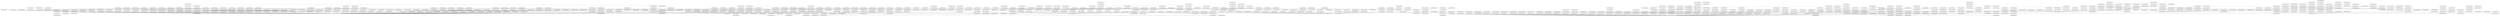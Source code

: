 graph DOROGOV_GRAPH_KRUSKAL_INVERSE_LARGE{
DOROGOV_GRAPH_NODE_255 -- DOROGOV_GRAPH_NODE_0 [weight=19];
DOROGOV_GRAPH_NODE_220 -- DOROGOV_GRAPH_NODE_0 [weight=18];
DOROGOV_GRAPH_NODE_339 -- DOROGOV_GRAPH_NODE_1 [weight=18];
DOROGOV_GRAPH_NODE_443 -- DOROGOV_GRAPH_NODE_26 [weight=18];
DOROGOV_GRAPH_NODE_454 -- DOROGOV_GRAPH_NODE_97 [weight=18];
DOROGOV_GRAPH_NODE_627 -- DOROGOV_GRAPH_NODE_0 [weight=18];
DOROGOV_GRAPH_NODE_394 -- DOROGOV_GRAPH_NODE_96 [weight=17];
DOROGOV_GRAPH_NODE_429 -- DOROGOV_GRAPH_NODE_46 [weight=17];
DOROGOV_GRAPH_NODE_483 -- DOROGOV_GRAPH_NODE_249 [weight=17];
DOROGOV_GRAPH_NODE_573 -- DOROGOV_GRAPH_NODE_110 [weight=17];
DOROGOV_GRAPH_NODE_613 -- DOROGOV_GRAPH_NODE_451 [weight=17];
DOROGOV_GRAPH_NODE_627 -- DOROGOV_GRAPH_NODE_526 [weight=17];
DOROGOV_GRAPH_NODE_645 -- DOROGOV_GRAPH_NODE_32 [weight=17];
DOROGOV_GRAPH_NODE_689 -- DOROGOV_GRAPH_NODE_151 [weight=17];
DOROGOV_GRAPH_NODE_774 -- DOROGOV_GRAPH_NODE_32 [weight=17];
DOROGOV_GRAPH_NODE_799 -- DOROGOV_GRAPH_NODE_107 [weight=17];
DOROGOV_GRAPH_NODE_834 -- DOROGOV_GRAPH_NODE_1 [weight=17];
DOROGOV_GRAPH_NODE_877 -- DOROGOV_GRAPH_NODE_42 [weight=17];
DOROGOV_GRAPH_NODE_77 -- DOROGOV_GRAPH_NODE_0 [weight=16];
DOROGOV_GRAPH_NODE_260 -- DOROGOV_GRAPH_NODE_86 [weight=16];
DOROGOV_GRAPH_NODE_306 -- DOROGOV_GRAPH_NODE_57 [weight=16];
DOROGOV_GRAPH_NODE_364 -- DOROGOV_GRAPH_NODE_42 [weight=16];
DOROGOV_GRAPH_NODE_368 -- DOROGOV_GRAPH_NODE_3 [weight=16];
DOROGOV_GRAPH_NODE_379 -- DOROGOV_GRAPH_NODE_114 [weight=16];
DOROGOV_GRAPH_NODE_396 -- DOROGOV_GRAPH_NODE_152 [weight=16];
DOROGOV_GRAPH_NODE_404 -- DOROGOV_GRAPH_NODE_7 [weight=16];
DOROGOV_GRAPH_NODE_420 -- DOROGOV_GRAPH_NODE_101 [weight=16];
DOROGOV_GRAPH_NODE_704 -- DOROGOV_GRAPH_NODE_209 [weight=16];
DOROGOV_GRAPH_NODE_718 -- DOROGOV_GRAPH_NODE_38 [weight=16];
DOROGOV_GRAPH_NODE_793 -- DOROGOV_GRAPH_NODE_49 [weight=16];
DOROGOV_GRAPH_NODE_805 -- DOROGOV_GRAPH_NODE_7 [weight=16];
DOROGOV_GRAPH_NODE_808 -- DOROGOV_GRAPH_NODE_3 [weight=16];
DOROGOV_GRAPH_NODE_861 -- DOROGOV_GRAPH_NODE_421 [weight=16];
DOROGOV_GRAPH_NODE_876 -- DOROGOV_GRAPH_NODE_198 [weight=16];
DOROGOV_GRAPH_NODE_121 -- DOROGOV_GRAPH_NODE_0 [weight=15];
DOROGOV_GRAPH_NODE_201 -- DOROGOV_GRAPH_NODE_16 [weight=15];
DOROGOV_GRAPH_NODE_208 -- DOROGOV_GRAPH_NODE_90 [weight=15];
DOROGOV_GRAPH_NODE_307 -- DOROGOV_GRAPH_NODE_61 [weight=15];
DOROGOV_GRAPH_NODE_313 -- DOROGOV_GRAPH_NODE_178 [weight=15];
DOROGOV_GRAPH_NODE_350 -- DOROGOV_GRAPH_NODE_0 [weight=15];
DOROGOV_GRAPH_NODE_372 -- DOROGOV_GRAPH_NODE_3 [weight=15];
DOROGOV_GRAPH_NODE_463 -- DOROGOV_GRAPH_NODE_314 [weight=15];
DOROGOV_GRAPH_NODE_533 -- DOROGOV_GRAPH_NODE_519 [weight=15];
DOROGOV_GRAPH_NODE_533 -- DOROGOV_GRAPH_NODE_17 [weight=15];
DOROGOV_GRAPH_NODE_537 -- DOROGOV_GRAPH_NODE_26 [weight=15];
DOROGOV_GRAPH_NODE_554 -- DOROGOV_GRAPH_NODE_0 [weight=15];
DOROGOV_GRAPH_NODE_600 -- DOROGOV_GRAPH_NODE_479 [weight=15];
DOROGOV_GRAPH_NODE_740 -- DOROGOV_GRAPH_NODE_506 [weight=15];
DOROGOV_GRAPH_NODE_881 -- DOROGOV_GRAPH_NODE_100 [weight=15];
DOROGOV_GRAPH_NODE_886 -- DOROGOV_GRAPH_NODE_0 [weight=15];
DOROGOV_GRAPH_NODE_85 -- DOROGOV_GRAPH_NODE_0 [weight=14];
DOROGOV_GRAPH_NODE_149 -- DOROGOV_GRAPH_NODE_8 [weight=14];
DOROGOV_GRAPH_NODE_225 -- DOROGOV_GRAPH_NODE_47 [weight=14];
DOROGOV_GRAPH_NODE_241 -- DOROGOV_GRAPH_NODE_0 [weight=14];
DOROGOV_GRAPH_NODE_381 -- DOROGOV_GRAPH_NODE_246 [weight=14];
DOROGOV_GRAPH_NODE_425 -- DOROGOV_GRAPH_NODE_197 [weight=14];
DOROGOV_GRAPH_NODE_445 -- DOROGOV_GRAPH_NODE_20 [weight=14];
DOROGOV_GRAPH_NODE_450 -- DOROGOV_GRAPH_NODE_143 [weight=14];
DOROGOV_GRAPH_NODE_458 -- DOROGOV_GRAPH_NODE_326 [weight=14];
DOROGOV_GRAPH_NODE_565 -- DOROGOV_GRAPH_NODE_151 [weight=14];
DOROGOV_GRAPH_NODE_647 -- DOROGOV_GRAPH_NODE_229 [weight=14];
DOROGOV_GRAPH_NODE_673 -- DOROGOV_GRAPH_NODE_1 [weight=14];
DOROGOV_GRAPH_NODE_696 -- DOROGOV_GRAPH_NODE_43 [weight=14];
DOROGOV_GRAPH_NODE_707 -- DOROGOV_GRAPH_NODE_173 [weight=14];
DOROGOV_GRAPH_NODE_721 -- DOROGOV_GRAPH_NODE_84 [weight=14];
DOROGOV_GRAPH_NODE_743 -- DOROGOV_GRAPH_NODE_1 [weight=14];
DOROGOV_GRAPH_NODE_748 -- DOROGOV_GRAPH_NODE_403 [weight=14];
DOROGOV_GRAPH_NODE_883 -- DOROGOV_GRAPH_NODE_3 [weight=14];
DOROGOV_GRAPH_NODE_84 -- DOROGOV_GRAPH_NODE_0 [weight=13];
DOROGOV_GRAPH_NODE_119 -- DOROGOV_GRAPH_NODE_35 [weight=13];
DOROGOV_GRAPH_NODE_157 -- DOROGOV_GRAPH_NODE_47 [weight=13];
DOROGOV_GRAPH_NODE_253 -- DOROGOV_GRAPH_NODE_137 [weight=13];
DOROGOV_GRAPH_NODE_290 -- DOROGOV_GRAPH_NODE_221 [weight=13];
DOROGOV_GRAPH_NODE_392 -- DOROGOV_GRAPH_NODE_184 [weight=13];
DOROGOV_GRAPH_NODE_442 -- DOROGOV_GRAPH_NODE_435 [weight=13];
DOROGOV_GRAPH_NODE_444 -- DOROGOV_GRAPH_NODE_1 [weight=13];
DOROGOV_GRAPH_NODE_466 -- DOROGOV_GRAPH_NODE_84 [weight=13];
DOROGOV_GRAPH_NODE_479 -- DOROGOV_GRAPH_NODE_30 [weight=13];
DOROGOV_GRAPH_NODE_481 -- DOROGOV_GRAPH_NODE_210 [weight=13];
DOROGOV_GRAPH_NODE_503 -- DOROGOV_GRAPH_NODE_466 [weight=13];
DOROGOV_GRAPH_NODE_520 -- DOROGOV_GRAPH_NODE_88 [weight=13];
DOROGOV_GRAPH_NODE_535 -- DOROGOV_GRAPH_NODE_385 [weight=13];
DOROGOV_GRAPH_NODE_608 -- DOROGOV_GRAPH_NODE_52 [weight=13];
DOROGOV_GRAPH_NODE_609 -- DOROGOV_GRAPH_NODE_242 [weight=13];
DOROGOV_GRAPH_NODE_643 -- DOROGOV_GRAPH_NODE_509 [weight=13];
DOROGOV_GRAPH_NODE_654 -- DOROGOV_GRAPH_NODE_30 [weight=13];
DOROGOV_GRAPH_NODE_657 -- DOROGOV_GRAPH_NODE_569 [weight=13];
DOROGOV_GRAPH_NODE_678 -- DOROGOV_GRAPH_NODE_506 [weight=13];
DOROGOV_GRAPH_NODE_738 -- DOROGOV_GRAPH_NODE_25 [weight=13];
DOROGOV_GRAPH_NODE_785 -- DOROGOV_GRAPH_NODE_375 [weight=13];
DOROGOV_GRAPH_NODE_817 -- DOROGOV_GRAPH_NODE_501 [weight=13];
DOROGOV_GRAPH_NODE_823 -- DOROGOV_GRAPH_NODE_41 [weight=13];
DOROGOV_GRAPH_NODE_826 -- DOROGOV_GRAPH_NODE_809 [weight=13];
DOROGOV_GRAPH_NODE_849 -- DOROGOV_GRAPH_NODE_41 [weight=13];
DOROGOV_GRAPH_NODE_12 -- DOROGOV_GRAPH_NODE_0 [weight=12];
DOROGOV_GRAPH_NODE_115 -- DOROGOV_GRAPH_NODE_0 [weight=12];
DOROGOV_GRAPH_NODE_186 -- DOROGOV_GRAPH_NODE_31 [weight=12];
DOROGOV_GRAPH_NODE_302 -- DOROGOV_GRAPH_NODE_141 [weight=12];
DOROGOV_GRAPH_NODE_353 -- DOROGOV_GRAPH_NODE_201 [weight=12];
DOROGOV_GRAPH_NODE_355 -- DOROGOV_GRAPH_NODE_61 [weight=12];
DOROGOV_GRAPH_NODE_385 -- DOROGOV_GRAPH_NODE_156 [weight=12];
DOROGOV_GRAPH_NODE_390 -- DOROGOV_GRAPH_NODE_67 [weight=12];
DOROGOV_GRAPH_NODE_405 -- DOROGOV_GRAPH_NODE_83 [weight=12];
DOROGOV_GRAPH_NODE_406 -- DOROGOV_GRAPH_NODE_5 [weight=12];
DOROGOV_GRAPH_NODE_411 -- DOROGOV_GRAPH_NODE_25 [weight=12];
DOROGOV_GRAPH_NODE_412 -- DOROGOV_GRAPH_NODE_150 [weight=12];
DOROGOV_GRAPH_NODE_417 -- DOROGOV_GRAPH_NODE_82 [weight=12];
DOROGOV_GRAPH_NODE_418 -- DOROGOV_GRAPH_NODE_271 [weight=12];
DOROGOV_GRAPH_NODE_480 -- DOROGOV_GRAPH_NODE_353 [weight=12];
DOROGOV_GRAPH_NODE_489 -- DOROGOV_GRAPH_NODE_3 [weight=12];
DOROGOV_GRAPH_NODE_502 -- DOROGOV_GRAPH_NODE_61 [weight=12];
DOROGOV_GRAPH_NODE_515 -- DOROGOV_GRAPH_NODE_203 [weight=12];
DOROGOV_GRAPH_NODE_589 -- DOROGOV_GRAPH_NODE_271 [weight=12];
DOROGOV_GRAPH_NODE_612 -- DOROGOV_GRAPH_NODE_94 [weight=12];
DOROGOV_GRAPH_NODE_639 -- DOROGOV_GRAPH_NODE_362 [weight=12];
DOROGOV_GRAPH_NODE_658 -- DOROGOV_GRAPH_NODE_318 [weight=12];
DOROGOV_GRAPH_NODE_666 -- DOROGOV_GRAPH_NODE_0 [weight=12];
DOROGOV_GRAPH_NODE_683 -- DOROGOV_GRAPH_NODE_2 [weight=12];
DOROGOV_GRAPH_NODE_753 -- DOROGOV_GRAPH_NODE_183 [weight=12];
DOROGOV_GRAPH_NODE_771 -- DOROGOV_GRAPH_NODE_29 [weight=12];
DOROGOV_GRAPH_NODE_788 -- DOROGOV_GRAPH_NODE_21 [weight=12];
DOROGOV_GRAPH_NODE_804 -- DOROGOV_GRAPH_NODE_323 [weight=12];
DOROGOV_GRAPH_NODE_858 -- DOROGOV_GRAPH_NODE_4 [weight=12];
DOROGOV_GRAPH_NODE_865 -- DOROGOV_GRAPH_NODE_415 [weight=12];
DOROGOV_GRAPH_NODE_868 -- DOROGOV_GRAPH_NODE_73 [weight=12];
DOROGOV_GRAPH_NODE_884 -- DOROGOV_GRAPH_NODE_24 [weight=12];
DOROGOV_GRAPH_NODE_237 -- DOROGOV_GRAPH_NODE_1 [weight=11];
DOROGOV_GRAPH_NODE_247 -- DOROGOV_GRAPH_NODE_0 [weight=11];
DOROGOV_GRAPH_NODE_256 -- DOROGOV_GRAPH_NODE_238 [weight=11];
DOROGOV_GRAPH_NODE_262 -- DOROGOV_GRAPH_NODE_1 [weight=11];
DOROGOV_GRAPH_NODE_274 -- DOROGOV_GRAPH_NODE_13 [weight=11];
DOROGOV_GRAPH_NODE_295 -- DOROGOV_GRAPH_NODE_21 [weight=11];
DOROGOV_GRAPH_NODE_296 -- DOROGOV_GRAPH_NODE_70 [weight=11];
DOROGOV_GRAPH_NODE_321 -- DOROGOV_GRAPH_NODE_38 [weight=11];
DOROGOV_GRAPH_NODE_367 -- DOROGOV_GRAPH_NODE_85 [weight=11];
DOROGOV_GRAPH_NODE_402 -- DOROGOV_GRAPH_NODE_307 [weight=11];
DOROGOV_GRAPH_NODE_405 -- DOROGOV_GRAPH_NODE_110 [weight=11];
DOROGOV_GRAPH_NODE_433 -- DOROGOV_GRAPH_NODE_97 [weight=11];
DOROGOV_GRAPH_NODE_481 -- DOROGOV_GRAPH_NODE_153 [weight=11];
DOROGOV_GRAPH_NODE_556 -- DOROGOV_GRAPH_NODE_0 [weight=11];
DOROGOV_GRAPH_NODE_590 -- DOROGOV_GRAPH_NODE_70 [weight=11];
DOROGOV_GRAPH_NODE_601 -- DOROGOV_GRAPH_NODE_35 [weight=11];
DOROGOV_GRAPH_NODE_633 -- DOROGOV_GRAPH_NODE_1 [weight=11];
DOROGOV_GRAPH_NODE_671 -- DOROGOV_GRAPH_NODE_269 [weight=11];
DOROGOV_GRAPH_NODE_676 -- DOROGOV_GRAPH_NODE_611 [weight=11];
DOROGOV_GRAPH_NODE_681 -- DOROGOV_GRAPH_NODE_136 [weight=11];
DOROGOV_GRAPH_NODE_694 -- DOROGOV_GRAPH_NODE_41 [weight=11];
DOROGOV_GRAPH_NODE_697 -- DOROGOV_GRAPH_NODE_1 [weight=11];
DOROGOV_GRAPH_NODE_733 -- DOROGOV_GRAPH_NODE_0 [weight=11];
DOROGOV_GRAPH_NODE_762 -- DOROGOV_GRAPH_NODE_1 [weight=11];
DOROGOV_GRAPH_NODE_772 -- DOROGOV_GRAPH_NODE_577 [weight=11];
DOROGOV_GRAPH_NODE_806 -- DOROGOV_GRAPH_NODE_586 [weight=11];
DOROGOV_GRAPH_NODE_822 -- DOROGOV_GRAPH_NODE_236 [weight=11];
DOROGOV_GRAPH_NODE_852 -- DOROGOV_GRAPH_NODE_1 [weight=11];
DOROGOV_GRAPH_NODE_863 -- DOROGOV_GRAPH_NODE_351 [weight=11];
DOROGOV_GRAPH_NODE_15 -- DOROGOV_GRAPH_NODE_4 [weight=10];
DOROGOV_GRAPH_NODE_33 -- DOROGOV_GRAPH_NODE_16 [weight=10];
DOROGOV_GRAPH_NODE_87 -- DOROGOV_GRAPH_NODE_56 [weight=10];
DOROGOV_GRAPH_NODE_135 -- DOROGOV_GRAPH_NODE_32 [weight=10];
DOROGOV_GRAPH_NODE_147 -- DOROGOV_GRAPH_NODE_132 [weight=10];
DOROGOV_GRAPH_NODE_173 -- DOROGOV_GRAPH_NODE_0 [weight=10];
DOROGOV_GRAPH_NODE_183 -- DOROGOV_GRAPH_NODE_132 [weight=10];
DOROGOV_GRAPH_NODE_281 -- DOROGOV_GRAPH_NODE_45 [weight=10];
DOROGOV_GRAPH_NODE_287 -- DOROGOV_GRAPH_NODE_26 [weight=10];
DOROGOV_GRAPH_NODE_300 -- DOROGOV_GRAPH_NODE_48 [weight=10];
DOROGOV_GRAPH_NODE_319 -- DOROGOV_GRAPH_NODE_0 [weight=10];
DOROGOV_GRAPH_NODE_346 -- DOROGOV_GRAPH_NODE_96 [weight=10];
DOROGOV_GRAPH_NODE_356 -- DOROGOV_GRAPH_NODE_193 [weight=10];
DOROGOV_GRAPH_NODE_370 -- DOROGOV_GRAPH_NODE_102 [weight=10];
DOROGOV_GRAPH_NODE_388 -- DOROGOV_GRAPH_NODE_293 [weight=10];
DOROGOV_GRAPH_NODE_393 -- DOROGOV_GRAPH_NODE_215 [weight=10];
DOROGOV_GRAPH_NODE_399 -- DOROGOV_GRAPH_NODE_115 [weight=10];
DOROGOV_GRAPH_NODE_400 -- DOROGOV_GRAPH_NODE_235 [weight=10];
DOROGOV_GRAPH_NODE_428 -- DOROGOV_GRAPH_NODE_309 [weight=10];
DOROGOV_GRAPH_NODE_447 -- DOROGOV_GRAPH_NODE_304 [weight=10];
DOROGOV_GRAPH_NODE_448 -- DOROGOV_GRAPH_NODE_0 [weight=10];
DOROGOV_GRAPH_NODE_457 -- DOROGOV_GRAPH_NODE_238 [weight=10];
DOROGOV_GRAPH_NODE_495 -- DOROGOV_GRAPH_NODE_250 [weight=10];
DOROGOV_GRAPH_NODE_523 -- DOROGOV_GRAPH_NODE_27 [weight=10];
DOROGOV_GRAPH_NODE_557 -- DOROGOV_GRAPH_NODE_25 [weight=10];
DOROGOV_GRAPH_NODE_570 -- DOROGOV_GRAPH_NODE_110 [weight=10];
DOROGOV_GRAPH_NODE_634 -- DOROGOV_GRAPH_NODE_5 [weight=10];
DOROGOV_GRAPH_NODE_641 -- DOROGOV_GRAPH_NODE_0 [weight=10];
DOROGOV_GRAPH_NODE_682 -- DOROGOV_GRAPH_NODE_516 [weight=10];
DOROGOV_GRAPH_NODE_734 -- DOROGOV_GRAPH_NODE_407 [weight=10];
DOROGOV_GRAPH_NODE_739 -- DOROGOV_GRAPH_NODE_638 [weight=10];
DOROGOV_GRAPH_NODE_766 -- DOROGOV_GRAPH_NODE_272 [weight=10];
DOROGOV_GRAPH_NODE_802 -- DOROGOV_GRAPH_NODE_383 [weight=10];
DOROGOV_GRAPH_NODE_803 -- DOROGOV_GRAPH_NODE_422 [weight=10];
DOROGOV_GRAPH_NODE_814 -- DOROGOV_GRAPH_NODE_28 [weight=10];
DOROGOV_GRAPH_NODE_842 -- DOROGOV_GRAPH_NODE_814 [weight=10];
DOROGOV_GRAPH_NODE_845 -- DOROGOV_GRAPH_NODE_656 [weight=10];
DOROGOV_GRAPH_NODE_857 -- DOROGOV_GRAPH_NODE_789 [weight=10];
DOROGOV_GRAPH_NODE_867 -- DOROGOV_GRAPH_NODE_215 [weight=10];
DOROGOV_GRAPH_NODE_887 -- DOROGOV_GRAPH_NODE_145 [weight=10];
DOROGOV_GRAPH_NODE_62 -- DOROGOV_GRAPH_NODE_8 [weight=9];
DOROGOV_GRAPH_NODE_69 -- DOROGOV_GRAPH_NODE_54 [weight=9];
DOROGOV_GRAPH_NODE_99 -- DOROGOV_GRAPH_NODE_52 [weight=9];
DOROGOV_GRAPH_NODE_102 -- DOROGOV_GRAPH_NODE_75 [weight=9];
DOROGOV_GRAPH_NODE_103 -- DOROGOV_GRAPH_NODE_2 [weight=9];
DOROGOV_GRAPH_NODE_118 -- DOROGOV_GRAPH_NODE_32 [weight=9];
DOROGOV_GRAPH_NODE_131 -- DOROGOV_GRAPH_NODE_5 [weight=9];
DOROGOV_GRAPH_NODE_133 -- DOROGOV_GRAPH_NODE_2 [weight=9];
DOROGOV_GRAPH_NODE_165 -- DOROGOV_GRAPH_NODE_16 [weight=9];
DOROGOV_GRAPH_NODE_179 -- DOROGOV_GRAPH_NODE_170 [weight=9];
DOROGOV_GRAPH_NODE_238 -- DOROGOV_GRAPH_NODE_1 [weight=9];
DOROGOV_GRAPH_NODE_242 -- DOROGOV_GRAPH_NODE_170 [weight=9];
DOROGOV_GRAPH_NODE_264 -- DOROGOV_GRAPH_NODE_188 [weight=9];
DOROGOV_GRAPH_NODE_282 -- DOROGOV_GRAPH_NODE_1 [weight=9];
DOROGOV_GRAPH_NODE_330 -- DOROGOV_GRAPH_NODE_216 [weight=9];
DOROGOV_GRAPH_NODE_360 -- DOROGOV_GRAPH_NODE_36 [weight=9];
DOROGOV_GRAPH_NODE_377 -- DOROGOV_GRAPH_NODE_160 [weight=9];
DOROGOV_GRAPH_NODE_408 -- DOROGOV_GRAPH_NODE_87 [weight=9];
DOROGOV_GRAPH_NODE_446 -- DOROGOV_GRAPH_NODE_191 [weight=9];
DOROGOV_GRAPH_NODE_452 -- DOROGOV_GRAPH_NODE_1 [weight=9];
DOROGOV_GRAPH_NODE_474 -- DOROGOV_GRAPH_NODE_200 [weight=9];
DOROGOV_GRAPH_NODE_482 -- DOROGOV_GRAPH_NODE_322 [weight=9];
DOROGOV_GRAPH_NODE_487 -- DOROGOV_GRAPH_NODE_42 [weight=9];
DOROGOV_GRAPH_NODE_493 -- DOROGOV_GRAPH_NODE_1 [weight=9];
DOROGOV_GRAPH_NODE_521 -- DOROGOV_GRAPH_NODE_265 [weight=9];
DOROGOV_GRAPH_NODE_524 -- DOROGOV_GRAPH_NODE_25 [weight=9];
DOROGOV_GRAPH_NODE_568 -- DOROGOV_GRAPH_NODE_227 [weight=9];
DOROGOV_GRAPH_NODE_580 -- DOROGOV_GRAPH_NODE_132 [weight=9];
DOROGOV_GRAPH_NODE_593 -- DOROGOV_GRAPH_NODE_192 [weight=9];
DOROGOV_GRAPH_NODE_622 -- DOROGOV_GRAPH_NODE_4 [weight=9];
DOROGOV_GRAPH_NODE_639 -- DOROGOV_GRAPH_NODE_395 [weight=9];
DOROGOV_GRAPH_NODE_649 -- DOROGOV_GRAPH_NODE_104 [weight=9];
DOROGOV_GRAPH_NODE_660 -- DOROGOV_GRAPH_NODE_5 [weight=9];
DOROGOV_GRAPH_NODE_663 -- DOROGOV_GRAPH_NODE_146 [weight=9];
DOROGOV_GRAPH_NODE_670 -- DOROGOV_GRAPH_NODE_4 [weight=9];
DOROGOV_GRAPH_NODE_717 -- DOROGOV_GRAPH_NODE_0 [weight=9];
DOROGOV_GRAPH_NODE_719 -- DOROGOV_GRAPH_NODE_51 [weight=9];
DOROGOV_GRAPH_NODE_724 -- DOROGOV_GRAPH_NODE_158 [weight=9];
DOROGOV_GRAPH_NODE_732 -- DOROGOV_GRAPH_NODE_551 [weight=9];
DOROGOV_GRAPH_NODE_792 -- DOROGOV_GRAPH_NODE_50 [weight=9];
DOROGOV_GRAPH_NODE_815 -- DOROGOV_GRAPH_NODE_305 [weight=9];
DOROGOV_GRAPH_NODE_847 -- DOROGOV_GRAPH_NODE_98 [weight=9];
DOROGOV_GRAPH_NODE_848 -- DOROGOV_GRAPH_NODE_513 [weight=9];
DOROGOV_GRAPH_NODE_853 -- DOROGOV_GRAPH_NODE_656 [weight=9];
DOROGOV_GRAPH_NODE_858 -- DOROGOV_GRAPH_NODE_496 [weight=9];
DOROGOV_GRAPH_NODE_862 -- DOROGOV_GRAPH_NODE_0 [weight=9];
DOROGOV_GRAPH_NODE_864 -- DOROGOV_GRAPH_NODE_461 [weight=9];
DOROGOV_GRAPH_NODE_90 -- DOROGOV_GRAPH_NODE_17 [weight=8];
DOROGOV_GRAPH_NODE_127 -- DOROGOV_GRAPH_NODE_101 [weight=8];
DOROGOV_GRAPH_NODE_182 -- DOROGOV_GRAPH_NODE_40 [weight=8];
DOROGOV_GRAPH_NODE_197 -- DOROGOV_GRAPH_NODE_30 [weight=8];
DOROGOV_GRAPH_NODE_221 -- DOROGOV_GRAPH_NODE_19 [weight=8];
DOROGOV_GRAPH_NODE_273 -- DOROGOV_GRAPH_NODE_3 [weight=8];
DOROGOV_GRAPH_NODE_337 -- DOROGOV_GRAPH_NODE_144 [weight=8];
DOROGOV_GRAPH_NODE_342 -- DOROGOV_GRAPH_NODE_125 [weight=8];
DOROGOV_GRAPH_NODE_344 -- DOROGOV_GRAPH_NODE_20 [weight=8];
DOROGOV_GRAPH_NODE_351 -- DOROGOV_GRAPH_NODE_184 [weight=8];
DOROGOV_GRAPH_NODE_354 -- DOROGOV_GRAPH_NODE_2 [weight=8];
DOROGOV_GRAPH_NODE_360 -- DOROGOV_GRAPH_NODE_316 [weight=8];
DOROGOV_GRAPH_NODE_366 -- DOROGOV_GRAPH_NODE_296 [weight=8];
DOROGOV_GRAPH_NODE_391 -- DOROGOV_GRAPH_NODE_18 [weight=8];
DOROGOV_GRAPH_NODE_427 -- DOROGOV_GRAPH_NODE_363 [weight=8];
DOROGOV_GRAPH_NODE_478 -- DOROGOV_GRAPH_NODE_117 [weight=8];
DOROGOV_GRAPH_NODE_499 -- DOROGOV_GRAPH_NODE_389 [weight=8];
DOROGOV_GRAPH_NODE_504 -- DOROGOV_GRAPH_NODE_2 [weight=8];
DOROGOV_GRAPH_NODE_509 -- DOROGOV_GRAPH_NODE_51 [weight=8];
DOROGOV_GRAPH_NODE_526 -- DOROGOV_GRAPH_NODE_286 [weight=8];
DOROGOV_GRAPH_NODE_527 -- DOROGOV_GRAPH_NODE_2 [weight=8];
DOROGOV_GRAPH_NODE_545 -- DOROGOV_GRAPH_NODE_35 [weight=8];
DOROGOV_GRAPH_NODE_567 -- DOROGOV_GRAPH_NODE_7 [weight=8];
DOROGOV_GRAPH_NODE_575 -- DOROGOV_GRAPH_NODE_2 [weight=8];
DOROGOV_GRAPH_NODE_576 -- DOROGOV_GRAPH_NODE_139 [weight=8];
DOROGOV_GRAPH_NODE_626 -- DOROGOV_GRAPH_NODE_26 [weight=8];
DOROGOV_GRAPH_NODE_646 -- DOROGOV_GRAPH_NODE_107 [weight=8];
DOROGOV_GRAPH_NODE_653 -- DOROGOV_GRAPH_NODE_436 [weight=8];
DOROGOV_GRAPH_NODE_693 -- DOROGOV_GRAPH_NODE_29 [weight=8];
DOROGOV_GRAPH_NODE_698 -- DOROGOV_GRAPH_NODE_66 [weight=8];
DOROGOV_GRAPH_NODE_705 -- DOROGOV_GRAPH_NODE_41 [weight=8];
DOROGOV_GRAPH_NODE_706 -- DOROGOV_GRAPH_NODE_19 [weight=8];
DOROGOV_GRAPH_NODE_712 -- DOROGOV_GRAPH_NODE_150 [weight=8];
DOROGOV_GRAPH_NODE_714 -- DOROGOV_GRAPH_NODE_88 [weight=8];
DOROGOV_GRAPH_NODE_715 -- DOROGOV_GRAPH_NODE_621 [weight=8];
DOROGOV_GRAPH_NODE_726 -- DOROGOV_GRAPH_NODE_549 [weight=8];
DOROGOV_GRAPH_NODE_729 -- DOROGOV_GRAPH_NODE_462 [weight=8];
DOROGOV_GRAPH_NODE_731 -- DOROGOV_GRAPH_NODE_252 [weight=8];
DOROGOV_GRAPH_NODE_741 -- DOROGOV_GRAPH_NODE_48 [weight=8];
DOROGOV_GRAPH_NODE_755 -- DOROGOV_GRAPH_NODE_731 [weight=8];
DOROGOV_GRAPH_NODE_758 -- DOROGOV_GRAPH_NODE_113 [weight=8];
DOROGOV_GRAPH_NODE_759 -- DOROGOV_GRAPH_NODE_70 [weight=8];
DOROGOV_GRAPH_NODE_767 -- DOROGOV_GRAPH_NODE_223 [weight=8];
DOROGOV_GRAPH_NODE_780 -- DOROGOV_GRAPH_NODE_53 [weight=8];
DOROGOV_GRAPH_NODE_793 -- DOROGOV_GRAPH_NODE_0 [weight=8];
DOROGOV_GRAPH_NODE_796 -- DOROGOV_GRAPH_NODE_637 [weight=8];
DOROGOV_GRAPH_NODE_815 -- DOROGOV_GRAPH_NODE_125 [weight=8];
DOROGOV_GRAPH_NODE_816 -- DOROGOV_GRAPH_NODE_76 [weight=8];
DOROGOV_GRAPH_NODE_840 -- DOROGOV_GRAPH_NODE_410 [weight=8];
DOROGOV_GRAPH_NODE_843 -- DOROGOV_GRAPH_NODE_171 [weight=8];
DOROGOV_GRAPH_NODE_850 -- DOROGOV_GRAPH_NODE_145 [weight=8];
DOROGOV_GRAPH_NODE_856 -- DOROGOV_GRAPH_NODE_128 [weight=8];
DOROGOV_GRAPH_NODE_52 -- DOROGOV_GRAPH_NODE_5 [weight=7];
DOROGOV_GRAPH_NODE_58 -- DOROGOV_GRAPH_NODE_29 [weight=7];
DOROGOV_GRAPH_NODE_100 -- DOROGOV_GRAPH_NODE_44 [weight=7];
DOROGOV_GRAPH_NODE_144 -- DOROGOV_GRAPH_NODE_101 [weight=7];
DOROGOV_GRAPH_NODE_154 -- DOROGOV_GRAPH_NODE_48 [weight=7];
DOROGOV_GRAPH_NODE_160 -- DOROGOV_GRAPH_NODE_1 [weight=7];
DOROGOV_GRAPH_NODE_168 -- DOROGOV_GRAPH_NODE_154 [weight=7];
DOROGOV_GRAPH_NODE_169 -- DOROGOV_GRAPH_NODE_0 [weight=7];
DOROGOV_GRAPH_NODE_178 -- DOROGOV_GRAPH_NODE_36 [weight=7];
DOROGOV_GRAPH_NODE_199 -- DOROGOV_GRAPH_NODE_186 [weight=7];
DOROGOV_GRAPH_NODE_202 -- DOROGOV_GRAPH_NODE_26 [weight=7];
DOROGOV_GRAPH_NODE_212 -- DOROGOV_GRAPH_NODE_194 [weight=7];
DOROGOV_GRAPH_NODE_215 -- DOROGOV_GRAPH_NODE_43 [weight=7];
DOROGOV_GRAPH_NODE_215 -- DOROGOV_GRAPH_NODE_41 [weight=7];
DOROGOV_GRAPH_NODE_217 -- DOROGOV_GRAPH_NODE_34 [weight=7];
DOROGOV_GRAPH_NODE_236 -- DOROGOV_GRAPH_NODE_20 [weight=7];
DOROGOV_GRAPH_NODE_240 -- DOROGOV_GRAPH_NODE_67 [weight=7];
DOROGOV_GRAPH_NODE_314 -- DOROGOV_GRAPH_NODE_278 [weight=7];
DOROGOV_GRAPH_NODE_318 -- DOROGOV_GRAPH_NODE_176 [weight=7];
DOROGOV_GRAPH_NODE_325 -- DOROGOV_GRAPH_NODE_184 [weight=7];
DOROGOV_GRAPH_NODE_330 -- DOROGOV_GRAPH_NODE_25 [weight=7];
DOROGOV_GRAPH_NODE_357 -- DOROGOV_GRAPH_NODE_249 [weight=7];
DOROGOV_GRAPH_NODE_359 -- DOROGOV_GRAPH_NODE_176 [weight=7];
DOROGOV_GRAPH_NODE_375 -- DOROGOV_GRAPH_NODE_46 [weight=7];
DOROGOV_GRAPH_NODE_422 -- DOROGOV_GRAPH_NODE_320 [weight=7];
DOROGOV_GRAPH_NODE_426 -- DOROGOV_GRAPH_NODE_76 [weight=7];
DOROGOV_GRAPH_NODE_432 -- DOROGOV_GRAPH_NODE_0 [weight=7];
DOROGOV_GRAPH_NODE_434 -- DOROGOV_GRAPH_NODE_116 [weight=7];
DOROGOV_GRAPH_NODE_437 -- DOROGOV_GRAPH_NODE_336 [weight=7];
DOROGOV_GRAPH_NODE_438 -- DOROGOV_GRAPH_NODE_393 [weight=7];
DOROGOV_GRAPH_NODE_441 -- DOROGOV_GRAPH_NODE_68 [weight=7];
DOROGOV_GRAPH_NODE_446 -- DOROGOV_GRAPH_NODE_32 [weight=7];
DOROGOV_GRAPH_NODE_449 -- DOROGOV_GRAPH_NODE_191 [weight=7];
DOROGOV_GRAPH_NODE_468 -- DOROGOV_GRAPH_NODE_14 [weight=7];
DOROGOV_GRAPH_NODE_471 -- DOROGOV_GRAPH_NODE_237 [weight=7];
DOROGOV_GRAPH_NODE_510 -- DOROGOV_GRAPH_NODE_267 [weight=7];
DOROGOV_GRAPH_NODE_511 -- DOROGOV_GRAPH_NODE_308 [weight=7];
DOROGOV_GRAPH_NODE_566 -- DOROGOV_GRAPH_NODE_0 [weight=7];
DOROGOV_GRAPH_NODE_587 -- DOROGOV_GRAPH_NODE_16 [weight=7];
DOROGOV_GRAPH_NODE_610 -- DOROGOV_GRAPH_NODE_535 [weight=7];
DOROGOV_GRAPH_NODE_617 -- DOROGOV_GRAPH_NODE_222 [weight=7];
DOROGOV_GRAPH_NODE_628 -- DOROGOV_GRAPH_NODE_439 [weight=7];
DOROGOV_GRAPH_NODE_636 -- DOROGOV_GRAPH_NODE_185 [weight=7];
DOROGOV_GRAPH_NODE_648 -- DOROGOV_GRAPH_NODE_152 [weight=7];
DOROGOV_GRAPH_NODE_662 -- DOROGOV_GRAPH_NODE_125 [weight=7];
DOROGOV_GRAPH_NODE_665 -- DOROGOV_GRAPH_NODE_41 [weight=7];
DOROGOV_GRAPH_NODE_675 -- DOROGOV_GRAPH_NODE_3 [weight=7];
DOROGOV_GRAPH_NODE_677 -- DOROGOV_GRAPH_NODE_44 [weight=7];
DOROGOV_GRAPH_NODE_736 -- DOROGOV_GRAPH_NODE_20 [weight=7];
DOROGOV_GRAPH_NODE_742 -- DOROGOV_GRAPH_NODE_203 [weight=7];
DOROGOV_GRAPH_NODE_775 -- DOROGOV_GRAPH_NODE_177 [weight=7];
DOROGOV_GRAPH_NODE_778 -- DOROGOV_GRAPH_NODE_314 [weight=7];
DOROGOV_GRAPH_NODE_781 -- DOROGOV_GRAPH_NODE_357 [weight=7];
DOROGOV_GRAPH_NODE_786 -- DOROGOV_GRAPH_NODE_262 [weight=7];
DOROGOV_GRAPH_NODE_790 -- DOROGOV_GRAPH_NODE_1 [weight=7];
DOROGOV_GRAPH_NODE_791 -- DOROGOV_GRAPH_NODE_50 [weight=7];
DOROGOV_GRAPH_NODE_801 -- DOROGOV_GRAPH_NODE_243 [weight=7];
DOROGOV_GRAPH_NODE_805 -- DOROGOV_GRAPH_NODE_464 [weight=7];
DOROGOV_GRAPH_NODE_819 -- DOROGOV_GRAPH_NODE_691 [weight=7];
DOROGOV_GRAPH_NODE_825 -- DOROGOV_GRAPH_NODE_25 [weight=7];
DOROGOV_GRAPH_NODE_829 -- DOROGOV_GRAPH_NODE_385 [weight=7];
DOROGOV_GRAPH_NODE_874 -- DOROGOV_GRAPH_NODE_5 [weight=7];
DOROGOV_GRAPH_NODE_875 -- DOROGOV_GRAPH_NODE_170 [weight=7];
DOROGOV_GRAPH_NODE_885 -- DOROGOV_GRAPH_NODE_143 [weight=7];
DOROGOV_GRAPH_NODE_8 -- DOROGOV_GRAPH_NODE_7 [weight=6];
DOROGOV_GRAPH_NODE_25 -- DOROGOV_GRAPH_NODE_2 [weight=6];
DOROGOV_GRAPH_NODE_29 -- DOROGOV_GRAPH_NODE_20 [weight=6];
DOROGOV_GRAPH_NODE_86 -- DOROGOV_GRAPH_NODE_32 [weight=6];
DOROGOV_GRAPH_NODE_95 -- DOROGOV_GRAPH_NODE_8 [weight=6];
DOROGOV_GRAPH_NODE_102 -- DOROGOV_GRAPH_NODE_19 [weight=6];
DOROGOV_GRAPH_NODE_104 -- DOROGOV_GRAPH_NODE_1 [weight=6];
DOROGOV_GRAPH_NODE_106 -- DOROGOV_GRAPH_NODE_70 [weight=6];
DOROGOV_GRAPH_NODE_108 -- DOROGOV_GRAPH_NODE_68 [weight=6];
DOROGOV_GRAPH_NODE_132 -- DOROGOV_GRAPH_NODE_26 [weight=6];
DOROGOV_GRAPH_NODE_172 -- DOROGOV_GRAPH_NODE_9 [weight=6];
DOROGOV_GRAPH_NODE_243 -- DOROGOV_GRAPH_NODE_117 [weight=6];
DOROGOV_GRAPH_NODE_270 -- DOROGOV_GRAPH_NODE_0 [weight=6];
DOROGOV_GRAPH_NODE_329 -- DOROGOV_GRAPH_NODE_0 [weight=6];
DOROGOV_GRAPH_NODE_331 -- DOROGOV_GRAPH_NODE_3 [weight=6];
DOROGOV_GRAPH_NODE_332 -- DOROGOV_GRAPH_NODE_30 [weight=6];
DOROGOV_GRAPH_NODE_333 -- DOROGOV_GRAPH_NODE_21 [weight=6];
DOROGOV_GRAPH_NODE_376 -- DOROGOV_GRAPH_NODE_301 [weight=6];
DOROGOV_GRAPH_NODE_378 -- DOROGOV_GRAPH_NODE_224 [weight=6];
DOROGOV_GRAPH_NODE_384 -- DOROGOV_GRAPH_NODE_30 [weight=6];
DOROGOV_GRAPH_NODE_419 -- DOROGOV_GRAPH_NODE_317 [weight=6];
DOROGOV_GRAPH_NODE_433 -- DOROGOV_GRAPH_NODE_26 [weight=6];
DOROGOV_GRAPH_NODE_441 -- DOROGOV_GRAPH_NODE_24 [weight=6];
DOROGOV_GRAPH_NODE_455 -- DOROGOV_GRAPH_NODE_382 [weight=6];
DOROGOV_GRAPH_NODE_459 -- DOROGOV_GRAPH_NODE_170 [weight=6];
DOROGOV_GRAPH_NODE_465 -- DOROGOV_GRAPH_NODE_28 [weight=6];
DOROGOV_GRAPH_NODE_467 -- DOROGOV_GRAPH_NODE_190 [weight=6];
DOROGOV_GRAPH_NODE_469 -- DOROGOV_GRAPH_NODE_141 [weight=6];
DOROGOV_GRAPH_NODE_498 -- DOROGOV_GRAPH_NODE_414 [weight=6];
DOROGOV_GRAPH_NODE_506 -- DOROGOV_GRAPH_NODE_55 [weight=6];
DOROGOV_GRAPH_NODE_507 -- DOROGOV_GRAPH_NODE_276 [weight=6];
DOROGOV_GRAPH_NODE_507 -- DOROGOV_GRAPH_NODE_74 [weight=6];
DOROGOV_GRAPH_NODE_524 -- DOROGOV_GRAPH_NODE_279 [weight=6];
DOROGOV_GRAPH_NODE_531 -- DOROGOV_GRAPH_NODE_42 [weight=6];
DOROGOV_GRAPH_NODE_542 -- DOROGOV_GRAPH_NODE_427 [weight=6];
DOROGOV_GRAPH_NODE_578 -- DOROGOV_GRAPH_NODE_457 [weight=6];
DOROGOV_GRAPH_NODE_581 -- DOROGOV_GRAPH_NODE_73 [weight=6];
DOROGOV_GRAPH_NODE_583 -- DOROGOV_GRAPH_NODE_162 [weight=6];
DOROGOV_GRAPH_NODE_586 -- DOROGOV_GRAPH_NODE_254 [weight=6];
DOROGOV_GRAPH_NODE_594 -- DOROGOV_GRAPH_NODE_90 [weight=6];
DOROGOV_GRAPH_NODE_602 -- DOROGOV_GRAPH_NODE_1 [weight=6];
DOROGOV_GRAPH_NODE_605 -- DOROGOV_GRAPH_NODE_184 [weight=6];
DOROGOV_GRAPH_NODE_631 -- DOROGOV_GRAPH_NODE_603 [weight=6];
DOROGOV_GRAPH_NODE_637 -- DOROGOV_GRAPH_NODE_319 [weight=6];
DOROGOV_GRAPH_NODE_656 -- DOROGOV_GRAPH_NODE_197 [weight=6];
DOROGOV_GRAPH_NODE_672 -- DOROGOV_GRAPH_NODE_53 [weight=6];
DOROGOV_GRAPH_NODE_700 -- DOROGOV_GRAPH_NODE_41 [weight=6];
DOROGOV_GRAPH_NODE_711 -- DOROGOV_GRAPH_NODE_479 [weight=6];
DOROGOV_GRAPH_NODE_712 -- DOROGOV_GRAPH_NODE_187 [weight=6];
DOROGOV_GRAPH_NODE_716 -- DOROGOV_GRAPH_NODE_39 [weight=6];
DOROGOV_GRAPH_NODE_720 -- DOROGOV_GRAPH_NODE_13 [weight=6];
DOROGOV_GRAPH_NODE_728 -- DOROGOV_GRAPH_NODE_319 [weight=6];
DOROGOV_GRAPH_NODE_737 -- DOROGOV_GRAPH_NODE_191 [weight=6];
DOROGOV_GRAPH_NODE_739 -- DOROGOV_GRAPH_NODE_32 [weight=6];
DOROGOV_GRAPH_NODE_747 -- DOROGOV_GRAPH_NODE_105 [weight=6];
DOROGOV_GRAPH_NODE_751 -- DOROGOV_GRAPH_NODE_712 [weight=6];
DOROGOV_GRAPH_NODE_760 -- DOROGOV_GRAPH_NODE_297 [weight=6];
DOROGOV_GRAPH_NODE_764 -- DOROGOV_GRAPH_NODE_46 [weight=6];
DOROGOV_GRAPH_NODE_776 -- DOROGOV_GRAPH_NODE_725 [weight=6];
DOROGOV_GRAPH_NODE_779 -- DOROGOV_GRAPH_NODE_268 [weight=6];
DOROGOV_GRAPH_NODE_781 -- DOROGOV_GRAPH_NODE_328 [weight=6];
DOROGOV_GRAPH_NODE_789 -- DOROGOV_GRAPH_NODE_387 [weight=6];
DOROGOV_GRAPH_NODE_791 -- DOROGOV_GRAPH_NODE_89 [weight=6];
DOROGOV_GRAPH_NODE_798 -- DOROGOV_GRAPH_NODE_777 [weight=6];
DOROGOV_GRAPH_NODE_800 -- DOROGOV_GRAPH_NODE_232 [weight=6];
DOROGOV_GRAPH_NODE_806 -- DOROGOV_GRAPH_NODE_10 [weight=6];
DOROGOV_GRAPH_NODE_820 -- DOROGOV_GRAPH_NODE_65 [weight=6];
DOROGOV_GRAPH_NODE_825 -- DOROGOV_GRAPH_NODE_558 [weight=6];
DOROGOV_GRAPH_NODE_832 -- DOROGOV_GRAPH_NODE_295 [weight=6];
DOROGOV_GRAPH_NODE_836 -- DOROGOV_GRAPH_NODE_151 [weight=6];
DOROGOV_GRAPH_NODE_841 -- DOROGOV_GRAPH_NODE_185 [weight=6];
DOROGOV_GRAPH_NODE_846 -- DOROGOV_GRAPH_NODE_490 [weight=6];
DOROGOV_GRAPH_NODE_882 -- DOROGOV_GRAPH_NODE_31 [weight=6];
DOROGOV_GRAPH_NODE_14 -- DOROGOV_GRAPH_NODE_2 [weight=5];
DOROGOV_GRAPH_NODE_16 -- DOROGOV_GRAPH_NODE_0 [weight=5];
DOROGOV_GRAPH_NODE_23 -- DOROGOV_GRAPH_NODE_10 [weight=5];
DOROGOV_GRAPH_NODE_32 -- DOROGOV_GRAPH_NODE_8 [weight=5];
DOROGOV_GRAPH_NODE_45 -- DOROGOV_GRAPH_NODE_1 [weight=5];
DOROGOV_GRAPH_NODE_48 -- DOROGOV_GRAPH_NODE_0 [weight=5];
DOROGOV_GRAPH_NODE_51 -- DOROGOV_GRAPH_NODE_29 [weight=5];
DOROGOV_GRAPH_NODE_57 -- DOROGOV_GRAPH_NODE_20 [weight=5];
DOROGOV_GRAPH_NODE_78 -- DOROGOV_GRAPH_NODE_37 [weight=5];
DOROGOV_GRAPH_NODE_128 -- DOROGOV_GRAPH_NODE_20 [weight=5];
DOROGOV_GRAPH_NODE_143 -- DOROGOV_GRAPH_NODE_17 [weight=5];
DOROGOV_GRAPH_NODE_155 -- DOROGOV_GRAPH_NODE_85 [weight=5];
DOROGOV_GRAPH_NODE_157 -- DOROGOV_GRAPH_NODE_20 [weight=5];
DOROGOV_GRAPH_NODE_194 -- DOROGOV_GRAPH_NODE_8 [weight=5];
DOROGOV_GRAPH_NODE_196 -- DOROGOV_GRAPH_NODE_51 [weight=5];
DOROGOV_GRAPH_NODE_207 -- DOROGOV_GRAPH_NODE_25 [weight=5];
DOROGOV_GRAPH_NODE_257 -- DOROGOV_GRAPH_NODE_5 [weight=5];
DOROGOV_GRAPH_NODE_283 -- DOROGOV_GRAPH_NODE_7 [weight=5];
DOROGOV_GRAPH_NODE_298 -- DOROGOV_GRAPH_NODE_56 [weight=5];
DOROGOV_GRAPH_NODE_305 -- DOROGOV_GRAPH_NODE_5 [weight=5];
DOROGOV_GRAPH_NODE_310 -- DOROGOV_GRAPH_NODE_44 [weight=5];
DOROGOV_GRAPH_NODE_312 -- DOROGOV_GRAPH_NODE_11 [weight=5];
DOROGOV_GRAPH_NODE_315 -- DOROGOV_GRAPH_NODE_265 [weight=5];
DOROGOV_GRAPH_NODE_341 -- DOROGOV_GRAPH_NODE_7 [weight=5];
DOROGOV_GRAPH_NODE_358 -- DOROGOV_GRAPH_NODE_0 [weight=5];
DOROGOV_GRAPH_NODE_359 -- DOROGOV_GRAPH_NODE_320 [weight=5];
DOROGOV_GRAPH_NODE_371 -- DOROGOV_GRAPH_NODE_21 [weight=5];
DOROGOV_GRAPH_NODE_373 -- DOROGOV_GRAPH_NODE_160 [weight=5];
DOROGOV_GRAPH_NODE_374 -- DOROGOV_GRAPH_NODE_85 [weight=5];
DOROGOV_GRAPH_NODE_397 -- DOROGOV_GRAPH_NODE_190 [weight=5];
DOROGOV_GRAPH_NODE_409 -- DOROGOV_GRAPH_NODE_195 [weight=5];
DOROGOV_GRAPH_NODE_430 -- DOROGOV_GRAPH_NODE_0 [weight=5];
DOROGOV_GRAPH_NODE_460 -- DOROGOV_GRAPH_NODE_26 [weight=5];
DOROGOV_GRAPH_NODE_477 -- DOROGOV_GRAPH_NODE_288 [weight=5];
DOROGOV_GRAPH_NODE_501 -- DOROGOV_GRAPH_NODE_53 [weight=5];
DOROGOV_GRAPH_NODE_508 -- DOROGOV_GRAPH_NODE_184 [weight=5];
DOROGOV_GRAPH_NODE_517 -- DOROGOV_GRAPH_NODE_235 [weight=5];
DOROGOV_GRAPH_NODE_518 -- DOROGOV_GRAPH_NODE_1 [weight=5];
DOROGOV_GRAPH_NODE_552 -- DOROGOV_GRAPH_NODE_299 [weight=5];
DOROGOV_GRAPH_NODE_553 -- DOROGOV_GRAPH_NODE_546 [weight=5];
DOROGOV_GRAPH_NODE_559 -- DOROGOV_GRAPH_NODE_213 [weight=5];
DOROGOV_GRAPH_NODE_560 -- DOROGOV_GRAPH_NODE_414 [weight=5];
DOROGOV_GRAPH_NODE_562 -- DOROGOV_GRAPH_NODE_261 [weight=5];
DOROGOV_GRAPH_NODE_564 -- DOROGOV_GRAPH_NODE_136 [weight=5];
DOROGOV_GRAPH_NODE_566 -- DOROGOV_GRAPH_NODE_440 [weight=5];
DOROGOV_GRAPH_NODE_569 -- DOROGOV_GRAPH_NODE_42 [weight=5];
DOROGOV_GRAPH_NODE_579 -- DOROGOV_GRAPH_NODE_216 [weight=5];
DOROGOV_GRAPH_NODE_584 -- DOROGOV_GRAPH_NODE_0 [weight=5];
DOROGOV_GRAPH_NODE_596 -- DOROGOV_GRAPH_NODE_35 [weight=5];
DOROGOV_GRAPH_NODE_598 -- DOROGOV_GRAPH_NODE_581 [weight=5];
DOROGOV_GRAPH_NODE_606 -- DOROGOV_GRAPH_NODE_51 [weight=5];
DOROGOV_GRAPH_NODE_616 -- DOROGOV_GRAPH_NODE_45 [weight=5];
DOROGOV_GRAPH_NODE_618 -- DOROGOV_GRAPH_NODE_8 [weight=5];
DOROGOV_GRAPH_NODE_625 -- DOROGOV_GRAPH_NODE_0 [weight=5];
DOROGOV_GRAPH_NODE_637 -- DOROGOV_GRAPH_NODE_378 [weight=5];
DOROGOV_GRAPH_NODE_638 -- DOROGOV_GRAPH_NODE_317 [weight=5];
DOROGOV_GRAPH_NODE_641 -- DOROGOV_GRAPH_NODE_144 [weight=5];
DOROGOV_GRAPH_NODE_650 -- DOROGOV_GRAPH_NODE_93 [weight=5];
DOROGOV_GRAPH_NODE_661 -- DOROGOV_GRAPH_NODE_465 [weight=5];
DOROGOV_GRAPH_NODE_664 -- DOROGOV_GRAPH_NODE_650 [weight=5];
DOROGOV_GRAPH_NODE_688 -- DOROGOV_GRAPH_NODE_277 [weight=5];
DOROGOV_GRAPH_NODE_692 -- DOROGOV_GRAPH_NODE_2 [weight=5];
DOROGOV_GRAPH_NODE_696 -- DOROGOV_GRAPH_NODE_124 [weight=5];
DOROGOV_GRAPH_NODE_703 -- DOROGOV_GRAPH_NODE_52 [weight=5];
DOROGOV_GRAPH_NODE_716 -- DOROGOV_GRAPH_NODE_245 [weight=5];
DOROGOV_GRAPH_NODE_722 -- DOROGOV_GRAPH_NODE_282 [weight=5];
DOROGOV_GRAPH_NODE_725 -- DOROGOV_GRAPH_NODE_0 [weight=5];
DOROGOV_GRAPH_NODE_729 -- DOROGOV_GRAPH_NODE_32 [weight=5];
DOROGOV_GRAPH_NODE_730 -- DOROGOV_GRAPH_NODE_63 [weight=5];
DOROGOV_GRAPH_NODE_748 -- DOROGOV_GRAPH_NODE_325 [weight=5];
DOROGOV_GRAPH_NODE_770 -- DOROGOV_GRAPH_NODE_217 [weight=5];
DOROGOV_GRAPH_NODE_782 -- DOROGOV_GRAPH_NODE_116 [weight=5];
DOROGOV_GRAPH_NODE_786 -- DOROGOV_GRAPH_NODE_190 [weight=5];
DOROGOV_GRAPH_NODE_787 -- DOROGOV_GRAPH_NODE_563 [weight=5];
DOROGOV_GRAPH_NODE_818 -- DOROGOV_GRAPH_NODE_604 [weight=5];
DOROGOV_GRAPH_NODE_827 -- DOROGOV_GRAPH_NODE_437 [weight=5];
DOROGOV_GRAPH_NODE_828 -- DOROGOV_GRAPH_NODE_129 [weight=5];
DOROGOV_GRAPH_NODE_830 -- DOROGOV_GRAPH_NODE_403 [weight=5];
DOROGOV_GRAPH_NODE_833 -- DOROGOV_GRAPH_NODE_323 [weight=5];
DOROGOV_GRAPH_NODE_837 -- DOROGOV_GRAPH_NODE_0 [weight=5];
DOROGOV_GRAPH_NODE_864 -- DOROGOV_GRAPH_NODE_294 [weight=5];
DOROGOV_GRAPH_NODE_866 -- DOROGOV_GRAPH_NODE_195 [weight=5];
DOROGOV_GRAPH_NODE_869 -- DOROGOV_GRAPH_NODE_1 [weight=5];
DOROGOV_GRAPH_NODE_17 -- DOROGOV_GRAPH_NODE_3 [weight=4];
DOROGOV_GRAPH_NODE_22 -- DOROGOV_GRAPH_NODE_20 [weight=4];
DOROGOV_GRAPH_NODE_27 -- DOROGOV_GRAPH_NODE_16 [weight=4];
DOROGOV_GRAPH_NODE_29 -- DOROGOV_GRAPH_NODE_26 [weight=4];
DOROGOV_GRAPH_NODE_38 -- DOROGOV_GRAPH_NODE_1 [weight=4];
DOROGOV_GRAPH_NODE_41 -- DOROGOV_GRAPH_NODE_38 [weight=4];
DOROGOV_GRAPH_NODE_74 -- DOROGOV_GRAPH_NODE_2 [weight=4];
DOROGOV_GRAPH_NODE_92 -- DOROGOV_GRAPH_NODE_0 [weight=4];
DOROGOV_GRAPH_NODE_126 -- DOROGOV_GRAPH_NODE_9 [weight=4];
DOROGOV_GRAPH_NODE_139 -- DOROGOV_GRAPH_NODE_23 [weight=4];
DOROGOV_GRAPH_NODE_142 -- DOROGOV_GRAPH_NODE_141 [weight=4];
DOROGOV_GRAPH_NODE_151 -- DOROGOV_GRAPH_NODE_143 [weight=4];
DOROGOV_GRAPH_NODE_159 -- DOROGOV_GRAPH_NODE_1 [weight=4];
DOROGOV_GRAPH_NODE_178 -- DOROGOV_GRAPH_NODE_21 [weight=4];
DOROGOV_GRAPH_NODE_189 -- DOROGOV_GRAPH_NODE_91 [weight=4];
DOROGOV_GRAPH_NODE_204 -- DOROGOV_GRAPH_NODE_1 [weight=4];
DOROGOV_GRAPH_NODE_210 -- DOROGOV_GRAPH_NODE_50 [weight=4];
DOROGOV_GRAPH_NODE_211 -- DOROGOV_GRAPH_NODE_42 [weight=4];
DOROGOV_GRAPH_NODE_258 -- DOROGOV_GRAPH_NODE_16 [weight=4];
DOROGOV_GRAPH_NODE_263 -- DOROGOV_GRAPH_NODE_240 [weight=4];
DOROGOV_GRAPH_NODE_271 -- DOROGOV_GRAPH_NODE_167 [weight=4];
DOROGOV_GRAPH_NODE_272 -- DOROGOV_GRAPH_NODE_92 [weight=4];
DOROGOV_GRAPH_NODE_275 -- DOROGOV_GRAPH_NODE_173 [weight=4];
DOROGOV_GRAPH_NODE_304 -- DOROGOV_GRAPH_NODE_20 [weight=4];
DOROGOV_GRAPH_NODE_326 -- DOROGOV_GRAPH_NODE_32 [weight=4];
DOROGOV_GRAPH_NODE_343 -- DOROGOV_GRAPH_NODE_48 [weight=4];
DOROGOV_GRAPH_NODE_347 -- DOROGOV_GRAPH_NODE_1 [weight=4];
DOROGOV_GRAPH_NODE_348 -- DOROGOV_GRAPH_NODE_144 [weight=4];
DOROGOV_GRAPH_NODE_349 -- DOROGOV_GRAPH_NODE_32 [weight=4];
DOROGOV_GRAPH_NODE_361 -- DOROGOV_GRAPH_NODE_102 [weight=4];
DOROGOV_GRAPH_NODE_380 -- DOROGOV_GRAPH_NODE_40 [weight=4];
DOROGOV_GRAPH_NODE_407 -- DOROGOV_GRAPH_NODE_67 [weight=4];
DOROGOV_GRAPH_NODE_413 -- DOROGOV_GRAPH_NODE_278 [weight=4];
DOROGOV_GRAPH_NODE_435 -- DOROGOV_GRAPH_NODE_4 [weight=4];
DOROGOV_GRAPH_NODE_439 -- DOROGOV_GRAPH_NODE_32 [weight=4];
DOROGOV_GRAPH_NODE_440 -- DOROGOV_GRAPH_NODE_222 [weight=4];
DOROGOV_GRAPH_NODE_451 -- DOROGOV_GRAPH_NODE_48 [weight=4];
DOROGOV_GRAPH_NODE_492 -- DOROGOV_GRAPH_NODE_17 [weight=4];
DOROGOV_GRAPH_NODE_499 -- DOROGOV_GRAPH_NODE_235 [weight=4];
DOROGOV_GRAPH_NODE_500 -- DOROGOV_GRAPH_NODE_219 [weight=4];
DOROGOV_GRAPH_NODE_505 -- DOROGOV_GRAPH_NODE_16 [weight=4];
DOROGOV_GRAPH_NODE_515 -- DOROGOV_GRAPH_NODE_26 [weight=4];
DOROGOV_GRAPH_NODE_525 -- DOROGOV_GRAPH_NODE_152 [weight=4];
DOROGOV_GRAPH_NODE_536 -- DOROGOV_GRAPH_NODE_72 [weight=4];
DOROGOV_GRAPH_NODE_547 -- DOROGOV_GRAPH_NODE_528 [weight=4];
DOROGOV_GRAPH_NODE_555 -- DOROGOV_GRAPH_NODE_118 [weight=4];
DOROGOV_GRAPH_NODE_561 -- DOROGOV_GRAPH_NODE_80 [weight=4];
DOROGOV_GRAPH_NODE_581 -- DOROGOV_GRAPH_NODE_246 [weight=4];
DOROGOV_GRAPH_NODE_595 -- DOROGOV_GRAPH_NODE_4 [weight=4];
DOROGOV_GRAPH_NODE_596 -- DOROGOV_GRAPH_NODE_44 [weight=4];
DOROGOV_GRAPH_NODE_597 -- DOROGOV_GRAPH_NODE_94 [weight=4];
DOROGOV_GRAPH_NODE_607 -- DOROGOV_GRAPH_NODE_30 [weight=4];
DOROGOV_GRAPH_NODE_611 -- DOROGOV_GRAPH_NODE_244 [weight=4];
DOROGOV_GRAPH_NODE_616 -- DOROGOV_GRAPH_NODE_107 [weight=4];
DOROGOV_GRAPH_NODE_620 -- DOROGOV_GRAPH_NODE_450 [weight=4];
DOROGOV_GRAPH_NODE_628 -- DOROGOV_GRAPH_NODE_181 [weight=4];
DOROGOV_GRAPH_NODE_629 -- DOROGOV_GRAPH_NODE_625 [weight=4];
DOROGOV_GRAPH_NODE_642 -- DOROGOV_GRAPH_NODE_192 [weight=4];
DOROGOV_GRAPH_NODE_659 -- DOROGOV_GRAPH_NODE_13 [weight=4];
DOROGOV_GRAPH_NODE_685 -- DOROGOV_GRAPH_NODE_167 [weight=4];
DOROGOV_GRAPH_NODE_695 -- DOROGOV_GRAPH_NODE_0 [weight=4];
DOROGOV_GRAPH_NODE_732 -- DOROGOV_GRAPH_NODE_173 [weight=4];
DOROGOV_GRAPH_NODE_744 -- DOROGOV_GRAPH_NODE_190 [weight=4];
DOROGOV_GRAPH_NODE_746 -- DOROGOV_GRAPH_NODE_584 [weight=4];
DOROGOV_GRAPH_NODE_759 -- DOROGOV_GRAPH_NODE_37 [weight=4];
DOROGOV_GRAPH_NODE_764 -- DOROGOV_GRAPH_NODE_667 [weight=4];
DOROGOV_GRAPH_NODE_777 -- DOROGOV_GRAPH_NODE_158 [weight=4];
DOROGOV_GRAPH_NODE_783 -- DOROGOV_GRAPH_NODE_389 [weight=4];
DOROGOV_GRAPH_NODE_794 -- DOROGOV_GRAPH_NODE_355 [weight=4];
DOROGOV_GRAPH_NODE_795 -- DOROGOV_GRAPH_NODE_2 [weight=4];
DOROGOV_GRAPH_NODE_797 -- DOROGOV_GRAPH_NODE_32 [weight=4];
DOROGOV_GRAPH_NODE_811 -- DOROGOV_GRAPH_NODE_211 [weight=4];
DOROGOV_GRAPH_NODE_824 -- DOROGOV_GRAPH_NODE_465 [weight=4];
DOROGOV_GRAPH_NODE_838 -- DOROGOV_GRAPH_NODE_584 [weight=4];
DOROGOV_GRAPH_NODE_839 -- DOROGOV_GRAPH_NODE_800 [weight=4];
DOROGOV_GRAPH_NODE_851 -- DOROGOV_GRAPH_NODE_84 [weight=4];
DOROGOV_GRAPH_NODE_872 -- DOROGOV_GRAPH_NODE_349 [weight=4];
DOROGOV_GRAPH_NODE_873 -- DOROGOV_GRAPH_NODE_64 [weight=4];
DOROGOV_GRAPH_NODE_879 -- DOROGOV_GRAPH_NODE_8 [weight=4];
DOROGOV_GRAPH_NODE_6 -- DOROGOV_GRAPH_NODE_3 [weight=3];
DOROGOV_GRAPH_NODE_19 -- DOROGOV_GRAPH_NODE_0 [weight=3];
DOROGOV_GRAPH_NODE_24 -- DOROGOV_GRAPH_NODE_19 [weight=3];
DOROGOV_GRAPH_NODE_28 -- DOROGOV_GRAPH_NODE_5 [weight=3];
DOROGOV_GRAPH_NODE_38 -- DOROGOV_GRAPH_NODE_13 [weight=3];
DOROGOV_GRAPH_NODE_42 -- DOROGOV_GRAPH_NODE_39 [weight=3];
DOROGOV_GRAPH_NODE_56 -- DOROGOV_GRAPH_NODE_50 [weight=3];
DOROGOV_GRAPH_NODE_59 -- DOROGOV_GRAPH_NODE_20 [weight=3];
DOROGOV_GRAPH_NODE_66 -- DOROGOV_GRAPH_NODE_1 [weight=3];
DOROGOV_GRAPH_NODE_78 -- DOROGOV_GRAPH_NODE_25 [weight=3];
DOROGOV_GRAPH_NODE_80 -- DOROGOV_GRAPH_NODE_0 [weight=3];
DOROGOV_GRAPH_NODE_95 -- DOROGOV_GRAPH_NODE_48 [weight=3];
DOROGOV_GRAPH_NODE_109 -- DOROGOV_GRAPH_NODE_23 [weight=3];
DOROGOV_GRAPH_NODE_114 -- DOROGOV_GRAPH_NODE_11 [weight=3];
DOROGOV_GRAPH_NODE_120 -- DOROGOV_GRAPH_NODE_0 [weight=3];
DOROGOV_GRAPH_NODE_123 -- DOROGOV_GRAPH_NODE_48 [weight=3];
DOROGOV_GRAPH_NODE_130 -- DOROGOV_GRAPH_NODE_24 [weight=3];
DOROGOV_GRAPH_NODE_134 -- DOROGOV_GRAPH_NODE_26 [weight=3];
DOROGOV_GRAPH_NODE_161 -- DOROGOV_GRAPH_NODE_26 [weight=3];
DOROGOV_GRAPH_NODE_170 -- DOROGOV_GRAPH_NODE_4 [weight=3];
DOROGOV_GRAPH_NODE_177 -- DOROGOV_GRAPH_NODE_3 [weight=3];
DOROGOV_GRAPH_NODE_188 -- DOROGOV_GRAPH_NODE_20 [weight=3];
DOROGOV_GRAPH_NODE_198 -- DOROGOV_GRAPH_NODE_0 [weight=3];
DOROGOV_GRAPH_NODE_213 -- DOROGOV_GRAPH_NODE_7 [weight=3];
DOROGOV_GRAPH_NODE_226 -- DOROGOV_GRAPH_NODE_0 [weight=3];
DOROGOV_GRAPH_NODE_231 -- DOROGOV_GRAPH_NODE_5 [weight=3];
DOROGOV_GRAPH_NODE_234 -- DOROGOV_GRAPH_NODE_35 [weight=3];
DOROGOV_GRAPH_NODE_244 -- DOROGOV_GRAPH_NODE_136 [weight=3];
DOROGOV_GRAPH_NODE_268 -- DOROGOV_GRAPH_NODE_38 [weight=3];
DOROGOV_GRAPH_NODE_273 -- DOROGOV_GRAPH_NODE_82 [weight=3];
DOROGOV_GRAPH_NODE_283 -- DOROGOV_GRAPH_NODE_152 [weight=3];
DOROGOV_GRAPH_NODE_289 -- DOROGOV_GRAPH_NODE_17 [weight=3];
DOROGOV_GRAPH_NODE_292 -- DOROGOV_GRAPH_NODE_160 [weight=3];
DOROGOV_GRAPH_NODE_301 -- DOROGOV_GRAPH_NODE_2 [weight=3];
DOROGOV_GRAPH_NODE_303 -- DOROGOV_GRAPH_NODE_0 [weight=3];
DOROGOV_GRAPH_NODE_309 -- DOROGOV_GRAPH_NODE_251 [weight=3];
DOROGOV_GRAPH_NODE_327 -- DOROGOV_GRAPH_NODE_145 [weight=3];
DOROGOV_GRAPH_NODE_336 -- DOROGOV_GRAPH_NODE_86 [weight=3];
DOROGOV_GRAPH_NODE_349 -- DOROGOV_GRAPH_NODE_50 [weight=3];
DOROGOV_GRAPH_NODE_363 -- DOROGOV_GRAPH_NODE_3 [weight=3];
DOROGOV_GRAPH_NODE_365 -- DOROGOV_GRAPH_NODE_2 [weight=3];
DOROGOV_GRAPH_NODE_369 -- DOROGOV_GRAPH_NODE_1 [weight=3];
DOROGOV_GRAPH_NODE_386 -- DOROGOV_GRAPH_NODE_365 [weight=3];
DOROGOV_GRAPH_NODE_398 -- DOROGOV_GRAPH_NODE_356 [weight=3];
DOROGOV_GRAPH_NODE_416 -- DOROGOV_GRAPH_NODE_1 [weight=3];
DOROGOV_GRAPH_NODE_431 -- DOROGOV_GRAPH_NODE_137 [weight=3];
DOROGOV_GRAPH_NODE_456 -- DOROGOV_GRAPH_NODE_178 [weight=3];
DOROGOV_GRAPH_NODE_461 -- DOROGOV_GRAPH_NODE_53 [weight=3];
DOROGOV_GRAPH_NODE_473 -- DOROGOV_GRAPH_NODE_20 [weight=3];
DOROGOV_GRAPH_NODE_484 -- DOROGOV_GRAPH_NODE_1 [weight=3];
DOROGOV_GRAPH_NODE_485 -- DOROGOV_GRAPH_NODE_152 [weight=3];
DOROGOV_GRAPH_NODE_492 -- DOROGOV_GRAPH_NODE_112 [weight=3];
DOROGOV_GRAPH_NODE_504 -- DOROGOV_GRAPH_NODE_96 [weight=3];
DOROGOV_GRAPH_NODE_512 -- DOROGOV_GRAPH_NODE_39 [weight=3];
DOROGOV_GRAPH_NODE_514 -- DOROGOV_GRAPH_NODE_433 [weight=3];
DOROGOV_GRAPH_NODE_522 -- DOROGOV_GRAPH_NODE_172 [weight=3];
DOROGOV_GRAPH_NODE_528 -- DOROGOV_GRAPH_NODE_59 [weight=3];
DOROGOV_GRAPH_NODE_529 -- DOROGOV_GRAPH_NODE_0 [weight=3];
DOROGOV_GRAPH_NODE_534 -- DOROGOV_GRAPH_NODE_271 [weight=3];
DOROGOV_GRAPH_NODE_549 -- DOROGOV_GRAPH_NODE_543 [weight=3];
DOROGOV_GRAPH_NODE_549 -- DOROGOV_GRAPH_NODE_70 [weight=3];
DOROGOV_GRAPH_NODE_568 -- DOROGOV_GRAPH_NODE_284 [weight=3];
DOROGOV_GRAPH_NODE_571 -- DOROGOV_GRAPH_NODE_51 [weight=3];
DOROGOV_GRAPH_NODE_572 -- DOROGOV_GRAPH_NODE_251 [weight=3];
DOROGOV_GRAPH_NODE_583 -- DOROGOV_GRAPH_NODE_122 [weight=3];
DOROGOV_GRAPH_NODE_588 -- DOROGOV_GRAPH_NODE_246 [weight=3];
DOROGOV_GRAPH_NODE_591 -- DOROGOV_GRAPH_NODE_230 [weight=3];
DOROGOV_GRAPH_NODE_592 -- DOROGOV_GRAPH_NODE_408 [weight=3];
DOROGOV_GRAPH_NODE_607 -- DOROGOV_GRAPH_NODE_137 [weight=3];
DOROGOV_GRAPH_NODE_615 -- DOROGOV_GRAPH_NODE_25 [weight=3];
DOROGOV_GRAPH_NODE_621 -- DOROGOV_GRAPH_NODE_599 [weight=3];
DOROGOV_GRAPH_NODE_630 -- DOROGOV_GRAPH_NODE_250 [weight=3];
DOROGOV_GRAPH_NODE_635 -- DOROGOV_GRAPH_NODE_54 [weight=3];
DOROGOV_GRAPH_NODE_640 -- DOROGOV_GRAPH_NODE_35 [weight=3];
DOROGOV_GRAPH_NODE_647 -- DOROGOV_GRAPH_NODE_187 [weight=3];
DOROGOV_GRAPH_NODE_679 -- DOROGOV_GRAPH_NODE_16 [weight=3];
DOROGOV_GRAPH_NODE_684 -- DOROGOV_GRAPH_NODE_20 [weight=3];
DOROGOV_GRAPH_NODE_686 -- DOROGOV_GRAPH_NODE_1 [weight=3];
DOROGOV_GRAPH_NODE_691 -- DOROGOV_GRAPH_NODE_35 [weight=3];
DOROGOV_GRAPH_NODE_701 -- DOROGOV_GRAPH_NODE_0 [weight=3];
DOROGOV_GRAPH_NODE_702 -- DOROGOV_GRAPH_NODE_683 [weight=3];
DOROGOV_GRAPH_NODE_710 -- DOROGOV_GRAPH_NODE_87 [weight=3];
DOROGOV_GRAPH_NODE_723 -- DOROGOV_GRAPH_NODE_39 [weight=3];
DOROGOV_GRAPH_NODE_735 -- DOROGOV_GRAPH_NODE_423 [weight=3];
DOROGOV_GRAPH_NODE_735 -- DOROGOV_GRAPH_NODE_32 [weight=3];
DOROGOV_GRAPH_NODE_749 -- DOROGOV_GRAPH_NODE_10 [weight=3];
DOROGOV_GRAPH_NODE_752 -- DOROGOV_GRAPH_NODE_137 [weight=3];
DOROGOV_GRAPH_NODE_754 -- DOROGOV_GRAPH_NODE_636 [weight=3];
DOROGOV_GRAPH_NODE_755 -- DOROGOV_GRAPH_NODE_684 [weight=3];
DOROGOV_GRAPH_NODE_757 -- DOROGOV_GRAPH_NODE_602 [weight=3];
DOROGOV_GRAPH_NODE_763 -- DOROGOV_GRAPH_NODE_636 [weight=3];
DOROGOV_GRAPH_NODE_777 -- DOROGOV_GRAPH_NODE_136 [weight=3];
DOROGOV_GRAPH_NODE_784 -- DOROGOV_GRAPH_NODE_326 [weight=3];
DOROGOV_GRAPH_NODE_787 -- DOROGOV_GRAPH_NODE_35 [weight=3];
DOROGOV_GRAPH_NODE_821 -- DOROGOV_GRAPH_NODE_26 [weight=3];
DOROGOV_GRAPH_NODE_833 -- DOROGOV_GRAPH_NODE_143 [weight=3];
DOROGOV_GRAPH_NODE_844 -- DOROGOV_GRAPH_NODE_16 [weight=3];
DOROGOV_GRAPH_NODE_855 -- DOROGOV_GRAPH_NODE_541 [weight=3];
DOROGOV_GRAPH_NODE_871 -- DOROGOV_GRAPH_NODE_412 [weight=3];
DOROGOV_GRAPH_NODE_878 -- DOROGOV_GRAPH_NODE_587 [weight=3];
DOROGOV_GRAPH_NODE_887 -- DOROGOV_GRAPH_NODE_214 [weight=3];
DOROGOV_GRAPH_NODE_889 -- DOROGOV_GRAPH_NODE_26 [weight=3];
DOROGOV_GRAPH_NODE_2 -- DOROGOV_GRAPH_NODE_0 [weight=2];
DOROGOV_GRAPH_NODE_28 -- DOROGOV_GRAPH_NODE_0 [weight=2];
DOROGOV_GRAPH_NODE_34 -- DOROGOV_GRAPH_NODE_0 [weight=2];
DOROGOV_GRAPH_NODE_46 -- DOROGOV_GRAPH_NODE_5 [weight=2];
DOROGOV_GRAPH_NODE_63 -- DOROGOV_GRAPH_NODE_1 [weight=2];
DOROGOV_GRAPH_NODE_67 -- DOROGOV_GRAPH_NODE_20 [weight=2];
DOROGOV_GRAPH_NODE_71 -- DOROGOV_GRAPH_NODE_8 [weight=2];
DOROGOV_GRAPH_NODE_91 -- DOROGOV_GRAPH_NODE_10 [weight=2];
DOROGOV_GRAPH_NODE_110 -- DOROGOV_GRAPH_NODE_41 [weight=2];
DOROGOV_GRAPH_NODE_117 -- DOROGOV_GRAPH_NODE_1 [weight=2];
DOROGOV_GRAPH_NODE_122 -- DOROGOV_GRAPH_NODE_101 [weight=2];
DOROGOV_GRAPH_NODE_145 -- DOROGOV_GRAPH_NODE_51 [weight=2];
DOROGOV_GRAPH_NODE_166 -- DOROGOV_GRAPH_NODE_152 [weight=2];
DOROGOV_GRAPH_NODE_172 -- DOROGOV_GRAPH_NODE_7 [weight=2];
DOROGOV_GRAPH_NODE_184 -- DOROGOV_GRAPH_NODE_173 [weight=2];
DOROGOV_GRAPH_NODE_209 -- DOROGOV_GRAPH_NODE_21 [weight=2];
DOROGOV_GRAPH_NODE_227 -- DOROGOV_GRAPH_NODE_218 [weight=2];
DOROGOV_GRAPH_NODE_233 -- DOROGOV_GRAPH_NODE_157 [weight=2];
DOROGOV_GRAPH_NODE_235 -- DOROGOV_GRAPH_NODE_80 [weight=2];
DOROGOV_GRAPH_NODE_239 -- DOROGOV_GRAPH_NODE_136 [weight=2];
DOROGOV_GRAPH_NODE_266 -- DOROGOV_GRAPH_NODE_37 [weight=2];
DOROGOV_GRAPH_NODE_278 -- DOROGOV_GRAPH_NODE_151 [weight=2];
DOROGOV_GRAPH_NODE_288 -- DOROGOV_GRAPH_NODE_63 [weight=2];
DOROGOV_GRAPH_NODE_293 -- DOROGOV_GRAPH_NODE_244 [weight=2];
DOROGOV_GRAPH_NODE_299 -- DOROGOV_GRAPH_NODE_236 [weight=2];
DOROGOV_GRAPH_NODE_311 -- DOROGOV_GRAPH_NODE_250 [weight=2];
DOROGOV_GRAPH_NODE_317 -- DOROGOV_GRAPH_NODE_308 [weight=2];
DOROGOV_GRAPH_NODE_328 -- DOROGOV_GRAPH_NODE_115 [weight=2];
DOROGOV_GRAPH_NODE_338 -- DOROGOV_GRAPH_NODE_241 [weight=2];
DOROGOV_GRAPH_NODE_340 -- DOROGOV_GRAPH_NODE_167 [weight=2];
DOROGOV_GRAPH_NODE_352 -- DOROGOV_GRAPH_NODE_0 [weight=2];
DOROGOV_GRAPH_NODE_356 -- DOROGOV_GRAPH_NODE_191 [weight=2];
DOROGOV_GRAPH_NODE_369 -- DOROGOV_GRAPH_NODE_81 [weight=2];
DOROGOV_GRAPH_NODE_401 -- DOROGOV_GRAPH_NODE_244 [weight=2];
DOROGOV_GRAPH_NODE_470 -- DOROGOV_GRAPH_NODE_272 [weight=2];
DOROGOV_GRAPH_NODE_474 -- DOROGOV_GRAPH_NODE_44 [weight=2];
DOROGOV_GRAPH_NODE_475 -- DOROGOV_GRAPH_NODE_296 [weight=2];
DOROGOV_GRAPH_NODE_476 -- DOROGOV_GRAPH_NODE_329 [weight=2];
DOROGOV_GRAPH_NODE_486 -- DOROGOV_GRAPH_NODE_198 [weight=2];
DOROGOV_GRAPH_NODE_488 -- DOROGOV_GRAPH_NODE_0 [weight=2];
DOROGOV_GRAPH_NODE_490 -- DOROGOV_GRAPH_NODE_51 [weight=2];
DOROGOV_GRAPH_NODE_497 -- DOROGOV_GRAPH_NODE_112 [weight=2];
DOROGOV_GRAPH_NODE_506 -- DOROGOV_GRAPH_NODE_1 [weight=2];
DOROGOV_GRAPH_NODE_513 -- DOROGOV_GRAPH_NODE_59 [weight=2];
DOROGOV_GRAPH_NODE_525 -- DOROGOV_GRAPH_NODE_324 [weight=2];
DOROGOV_GRAPH_NODE_538 -- DOROGOV_GRAPH_NODE_216 [weight=2];
DOROGOV_GRAPH_NODE_548 -- DOROGOV_GRAPH_NODE_497 [weight=2];
DOROGOV_GRAPH_NODE_562 -- DOROGOV_GRAPH_NODE_118 [weight=2];
DOROGOV_GRAPH_NODE_571 -- DOROGOV_GRAPH_NODE_136 [weight=2];
DOROGOV_GRAPH_NODE_572 -- DOROGOV_GRAPH_NODE_24 [weight=2];
DOROGOV_GRAPH_NODE_582 -- DOROGOV_GRAPH_NODE_66 [weight=2];
DOROGOV_GRAPH_NODE_585 -- DOROGOV_GRAPH_NODE_332 [weight=2];
DOROGOV_GRAPH_NODE_623 -- DOROGOV_GRAPH_NODE_232 [weight=2];
DOROGOV_GRAPH_NODE_631 -- DOROGOV_GRAPH_NODE_1 [weight=2];
DOROGOV_GRAPH_NODE_633 -- DOROGOV_GRAPH_NODE_472 [weight=2];
DOROGOV_GRAPH_NODE_661 -- DOROGOV_GRAPH_NODE_532 [weight=2];
DOROGOV_GRAPH_NODE_668 -- DOROGOV_GRAPH_NODE_53 [weight=2];
DOROGOV_GRAPH_NODE_669 -- DOROGOV_GRAPH_NODE_100 [weight=2];
DOROGOV_GRAPH_NODE_674 -- DOROGOV_GRAPH_NODE_184 [weight=2];
DOROGOV_GRAPH_NODE_699 -- DOROGOV_GRAPH_NODE_180 [weight=2];
DOROGOV_GRAPH_NODE_708 -- DOROGOV_GRAPH_NODE_51 [weight=2];
DOROGOV_GRAPH_NODE_713 -- DOROGOV_GRAPH_NODE_228 [weight=2];
DOROGOV_GRAPH_NODE_745 -- DOROGOV_GRAPH_NODE_520 [weight=2];
DOROGOV_GRAPH_NODE_750 -- DOROGOV_GRAPH_NODE_1 [weight=2];
DOROGOV_GRAPH_NODE_752 -- DOROGOV_GRAPH_NODE_138 [weight=2];
DOROGOV_GRAPH_NODE_761 -- DOROGOV_GRAPH_NODE_490 [weight=2];
DOROGOV_GRAPH_NODE_765 -- DOROGOV_GRAPH_NODE_305 [weight=2];
DOROGOV_GRAPH_NODE_769 -- DOROGOV_GRAPH_NODE_650 [weight=2];
DOROGOV_GRAPH_NODE_773 -- DOROGOV_GRAPH_NODE_152 [weight=2];
DOROGOV_GRAPH_NODE_807 -- DOROGOV_GRAPH_NODE_179 [weight=2];
DOROGOV_GRAPH_NODE_809 -- DOROGOV_GRAPH_NODE_656 [weight=2];
DOROGOV_GRAPH_NODE_810 -- DOROGOV_GRAPH_NODE_535 [weight=2];
DOROGOV_GRAPH_NODE_826 -- DOROGOV_GRAPH_NODE_760 [weight=2];
DOROGOV_GRAPH_NODE_847 -- DOROGOV_GRAPH_NODE_21 [weight=2];
DOROGOV_GRAPH_NODE_855 -- DOROGOV_GRAPH_NODE_200 [weight=2];
DOROGOV_GRAPH_NODE_859 -- DOROGOV_GRAPH_NODE_184 [weight=2];
DOROGOV_GRAPH_NODE_865 -- DOROGOV_GRAPH_NODE_142 [weight=2];
DOROGOV_GRAPH_NODE_874 -- DOROGOV_GRAPH_NODE_31 [weight=2];
DOROGOV_GRAPH_NODE_880 -- DOROGOV_GRAPH_NODE_53 [weight=2];
DOROGOV_GRAPH_NODE_882 -- DOROGOV_GRAPH_NODE_60 [weight=2];
DOROGOV_GRAPH_NODE_3 -- DOROGOV_GRAPH_NODE_1 [weight=1];
DOROGOV_GRAPH_NODE_4 -- DOROGOV_GRAPH_NODE_1 [weight=1];
DOROGOV_GRAPH_NODE_6 -- DOROGOV_GRAPH_NODE_0 [weight=1];
DOROGOV_GRAPH_NODE_11 -- DOROGOV_GRAPH_NODE_7 [weight=1];
DOROGOV_GRAPH_NODE_16 -- DOROGOV_GRAPH_NODE_10 [weight=1];
DOROGOV_GRAPH_NODE_18 -- DOROGOV_GRAPH_NODE_0 [weight=1];
DOROGOV_GRAPH_NODE_22 -- DOROGOV_GRAPH_NODE_17 [weight=1];
DOROGOV_GRAPH_NODE_35 -- DOROGOV_GRAPH_NODE_0 [weight=1];
DOROGOV_GRAPH_NODE_40 -- DOROGOV_GRAPH_NODE_23 [weight=1];
DOROGOV_GRAPH_NODE_53 -- DOROGOV_GRAPH_NODE_41 [weight=1];
DOROGOV_GRAPH_NODE_72 -- DOROGOV_GRAPH_NODE_68 [weight=1];
DOROGOV_GRAPH_NODE_76 -- DOROGOV_GRAPH_NODE_28 [weight=1];
DOROGOV_GRAPH_NODE_105 -- DOROGOV_GRAPH_NODE_39 [weight=1];
DOROGOV_GRAPH_NODE_111 -- DOROGOV_GRAPH_NODE_13 [weight=1];
DOROGOV_GRAPH_NODE_129 -- DOROGOV_GRAPH_NODE_17 [weight=1];
DOROGOV_GRAPH_NODE_137 -- DOROGOV_GRAPH_NODE_26 [weight=1];
DOROGOV_GRAPH_NODE_140 -- DOROGOV_GRAPH_NODE_98 [weight=1];
DOROGOV_GRAPH_NODE_142 -- DOROGOV_GRAPH_NODE_32 [weight=1];
DOROGOV_GRAPH_NODE_146 -- DOROGOV_GRAPH_NODE_1 [weight=1];
DOROGOV_GRAPH_NODE_156 -- DOROGOV_GRAPH_NODE_82 [weight=1];
DOROGOV_GRAPH_NODE_163 -- DOROGOV_GRAPH_NODE_5 [weight=1];
DOROGOV_GRAPH_NODE_164 -- DOROGOV_GRAPH_NODE_94 [weight=1];
DOROGOV_GRAPH_NODE_164 -- DOROGOV_GRAPH_NODE_66 [weight=1];
DOROGOV_GRAPH_NODE_173 -- DOROGOV_GRAPH_NODE_116 [weight=1];
DOROGOV_GRAPH_NODE_175 -- DOROGOV_GRAPH_NODE_56 [weight=1];
DOROGOV_GRAPH_NODE_180 -- DOROGOV_GRAPH_NODE_94 [weight=1];
DOROGOV_GRAPH_NODE_192 -- DOROGOV_GRAPH_NODE_6 [weight=1];
DOROGOV_GRAPH_NODE_195 -- DOROGOV_GRAPH_NODE_81 [weight=1];
DOROGOV_GRAPH_NODE_206 -- DOROGOV_GRAPH_NODE_113 [weight=1];
DOROGOV_GRAPH_NODE_218 -- DOROGOV_GRAPH_NODE_102 [weight=1];
DOROGOV_GRAPH_NODE_230 -- DOROGOV_GRAPH_NODE_39 [weight=1];
DOROGOV_GRAPH_NODE_232 -- DOROGOV_GRAPH_NODE_205 [weight=1];
DOROGOV_GRAPH_NODE_248 -- DOROGOV_GRAPH_NODE_39 [weight=1];
DOROGOV_GRAPH_NODE_259 -- DOROGOV_GRAPH_NODE_97 [weight=1];
DOROGOV_GRAPH_NODE_265 -- DOROGOV_GRAPH_NODE_186 [weight=1];
DOROGOV_GRAPH_NODE_267 -- DOROGOV_GRAPH_NODE_172 [weight=1];
DOROGOV_GRAPH_NODE_269 -- DOROGOV_GRAPH_NODE_3 [weight=1];
DOROGOV_GRAPH_NODE_280 -- DOROGOV_GRAPH_NODE_146 [weight=1];
DOROGOV_GRAPH_NODE_285 -- DOROGOV_GRAPH_NODE_178 [weight=1];
DOROGOV_GRAPH_NODE_291 -- DOROGOV_GRAPH_NODE_48 [weight=1];
DOROGOV_GRAPH_NODE_320 -- DOROGOV_GRAPH_NODE_5 [weight=1];
DOROGOV_GRAPH_NODE_334 -- DOROGOV_GRAPH_NODE_1 [weight=1];
DOROGOV_GRAPH_NODE_346 -- DOROGOV_GRAPH_NODE_61 [weight=1];
DOROGOV_GRAPH_NODE_358 -- DOROGOV_GRAPH_NODE_93 [weight=1];
DOROGOV_GRAPH_NODE_362 -- DOROGOV_GRAPH_NODE_7 [weight=1];
DOROGOV_GRAPH_NODE_382 -- DOROGOV_GRAPH_NODE_358 [weight=1];
DOROGOV_GRAPH_NODE_383 -- DOROGOV_GRAPH_NODE_158 [weight=1];
DOROGOV_GRAPH_NODE_387 -- DOROGOV_GRAPH_NODE_244 [weight=1];
DOROGOV_GRAPH_NODE_414 -- DOROGOV_GRAPH_NODE_2 [weight=1];
DOROGOV_GRAPH_NODE_418 -- DOROGOV_GRAPH_NODE_42 [weight=1];
DOROGOV_GRAPH_NODE_421 -- DOROGOV_GRAPH_NODE_48 [weight=1];
DOROGOV_GRAPH_NODE_424 -- DOROGOV_GRAPH_NODE_250 [weight=1];
DOROGOV_GRAPH_NODE_424 -- DOROGOV_GRAPH_NODE_0 [weight=1];
DOROGOV_GRAPH_NODE_436 -- DOROGOV_GRAPH_NODE_263 [weight=1];
DOROGOV_GRAPH_NODE_453 -- DOROGOV_GRAPH_NODE_132 [weight=1];
DOROGOV_GRAPH_NODE_457 -- DOROGOV_GRAPH_NODE_174 [weight=1];
DOROGOV_GRAPH_NODE_467 -- DOROGOV_GRAPH_NODE_335 [weight=1];
DOROGOV_GRAPH_NODE_494 -- DOROGOV_GRAPH_NODE_5 [weight=1];
DOROGOV_GRAPH_NODE_516 -- DOROGOV_GRAPH_NODE_170 [weight=1];
DOROGOV_GRAPH_NODE_528 -- DOROGOV_GRAPH_NODE_88 [weight=1];
DOROGOV_GRAPH_NODE_530 -- DOROGOV_GRAPH_NODE_498 [weight=1];
DOROGOV_GRAPH_NODE_544 -- DOROGOV_GRAPH_NODE_1 [weight=1];
DOROGOV_GRAPH_NODE_550 -- DOROGOV_GRAPH_NODE_20 [weight=1];
DOROGOV_GRAPH_NODE_552 -- DOROGOV_GRAPH_NODE_223 [weight=1];
DOROGOV_GRAPH_NODE_564 -- DOROGOV_GRAPH_NODE_54 [weight=1];
DOROGOV_GRAPH_NODE_574 -- DOROGOV_GRAPH_NODE_456 [weight=1];
DOROGOV_GRAPH_NODE_577 -- DOROGOV_GRAPH_NODE_570 [weight=1];
DOROGOV_GRAPH_NODE_588 -- DOROGOV_GRAPH_NODE_1 [weight=1];
DOROGOV_GRAPH_NODE_591 -- DOROGOV_GRAPH_NODE_205 [weight=1];
DOROGOV_GRAPH_NODE_595 -- DOROGOV_GRAPH_NODE_546 [weight=1];
DOROGOV_GRAPH_NODE_599 -- DOROGOV_GRAPH_NODE_0 [weight=1];
DOROGOV_GRAPH_NODE_604 -- DOROGOV_GRAPH_NODE_74 [weight=1];
DOROGOV_GRAPH_NODE_614 -- DOROGOV_GRAPH_NODE_19 [weight=1];
DOROGOV_GRAPH_NODE_615 -- DOROGOV_GRAPH_NODE_345 [weight=1];
DOROGOV_GRAPH_NODE_617 -- DOROGOV_GRAPH_NODE_539 [weight=1];
DOROGOV_GRAPH_NODE_619 -- DOROGOV_GRAPH_NODE_389 [weight=1];
DOROGOV_GRAPH_NODE_621 -- DOROGOV_GRAPH_NODE_228 [weight=1];
DOROGOV_GRAPH_NODE_624 -- DOROGOV_GRAPH_NODE_0 [weight=1];
DOROGOV_GRAPH_NODE_625 -- DOROGOV_GRAPH_NODE_322 [weight=1];
DOROGOV_GRAPH_NODE_632 -- DOROGOV_GRAPH_NODE_375 [weight=1];
DOROGOV_GRAPH_NODE_644 -- DOROGOV_GRAPH_NODE_45 [weight=1];
DOROGOV_GRAPH_NODE_651 -- DOROGOV_GRAPH_NODE_490 [weight=1];
DOROGOV_GRAPH_NODE_652 -- DOROGOV_GRAPH_NODE_29 [weight=1];
DOROGOV_GRAPH_NODE_655 -- DOROGOV_GRAPH_NODE_222 [weight=1];
DOROGOV_GRAPH_NODE_668 -- DOROGOV_GRAPH_NODE_113 [weight=1];
DOROGOV_GRAPH_NODE_680 -- DOROGOV_GRAPH_NODE_493 [weight=1];
DOROGOV_GRAPH_NODE_688 -- DOROGOV_GRAPH_NODE_651 [weight=1];
DOROGOV_GRAPH_NODE_690 -- DOROGOV_GRAPH_NODE_7 [weight=1];
DOROGOV_GRAPH_NODE_727 -- DOROGOV_GRAPH_NODE_672 [weight=1];
DOROGOV_GRAPH_NODE_736 -- DOROGOV_GRAPH_NODE_540 [weight=1];
DOROGOV_GRAPH_NODE_749 -- DOROGOV_GRAPH_NODE_371 [weight=1];
DOROGOV_GRAPH_NODE_756 -- DOROGOV_GRAPH_NODE_35 [weight=1];
DOROGOV_GRAPH_NODE_763 -- DOROGOV_GRAPH_NODE_151 [weight=1];
DOROGOV_GRAPH_NODE_768 -- DOROGOV_GRAPH_NODE_10 [weight=1];
DOROGOV_GRAPH_NODE_795 -- DOROGOV_GRAPH_NODE_64 [weight=1];
DOROGOV_GRAPH_NODE_808 -- DOROGOV_GRAPH_NODE_79 [weight=1];
DOROGOV_GRAPH_NODE_811 -- DOROGOV_GRAPH_NODE_29 [weight=1];
DOROGOV_GRAPH_NODE_812 -- DOROGOV_GRAPH_NODE_286 [weight=1];
DOROGOV_GRAPH_NODE_813 -- DOROGOV_GRAPH_NODE_10 [weight=1];
DOROGOV_GRAPH_NODE_820 -- DOROGOV_GRAPH_NODE_0 [weight=1];
DOROGOV_GRAPH_NODE_824 -- DOROGOV_GRAPH_NODE_687 [weight=1];
DOROGOV_GRAPH_NODE_831 -- DOROGOV_GRAPH_NODE_761 [weight=1];
DOROGOV_GRAPH_NODE_835 -- DOROGOV_GRAPH_NODE_735 [weight=1];
DOROGOV_GRAPH_NODE_836 -- DOROGOV_GRAPH_NODE_709 [weight=1];
DOROGOV_GRAPH_NODE_840 -- DOROGOV_GRAPH_NODE_336 [weight=1];
DOROGOV_GRAPH_NODE_843 -- DOROGOV_GRAPH_NODE_19 [weight=1];
DOROGOV_GRAPH_NODE_854 -- DOROGOV_GRAPH_NODE_491 [weight=1];
DOROGOV_GRAPH_NODE_854 -- DOROGOV_GRAPH_NODE_342 [weight=1];
DOROGOV_GRAPH_NODE_860 -- DOROGOV_GRAPH_NODE_173 [weight=1];
DOROGOV_GRAPH_NODE_870 -- DOROGOV_GRAPH_NODE_753 [weight=1];
DOROGOV_GRAPH_NODE_871 -- DOROGOV_GRAPH_NODE_50 [weight=1];
DOROGOV_GRAPH_NODE_880 -- DOROGOV_GRAPH_NODE_148 [weight=1];
DOROGOV_GRAPH_NODE_888 -- DOROGOV_GRAPH_NODE_603 [weight=1];
DOROGOV_GRAPH_NODE_889 -- DOROGOV_GRAPH_NODE_219 [weight=1];
}
